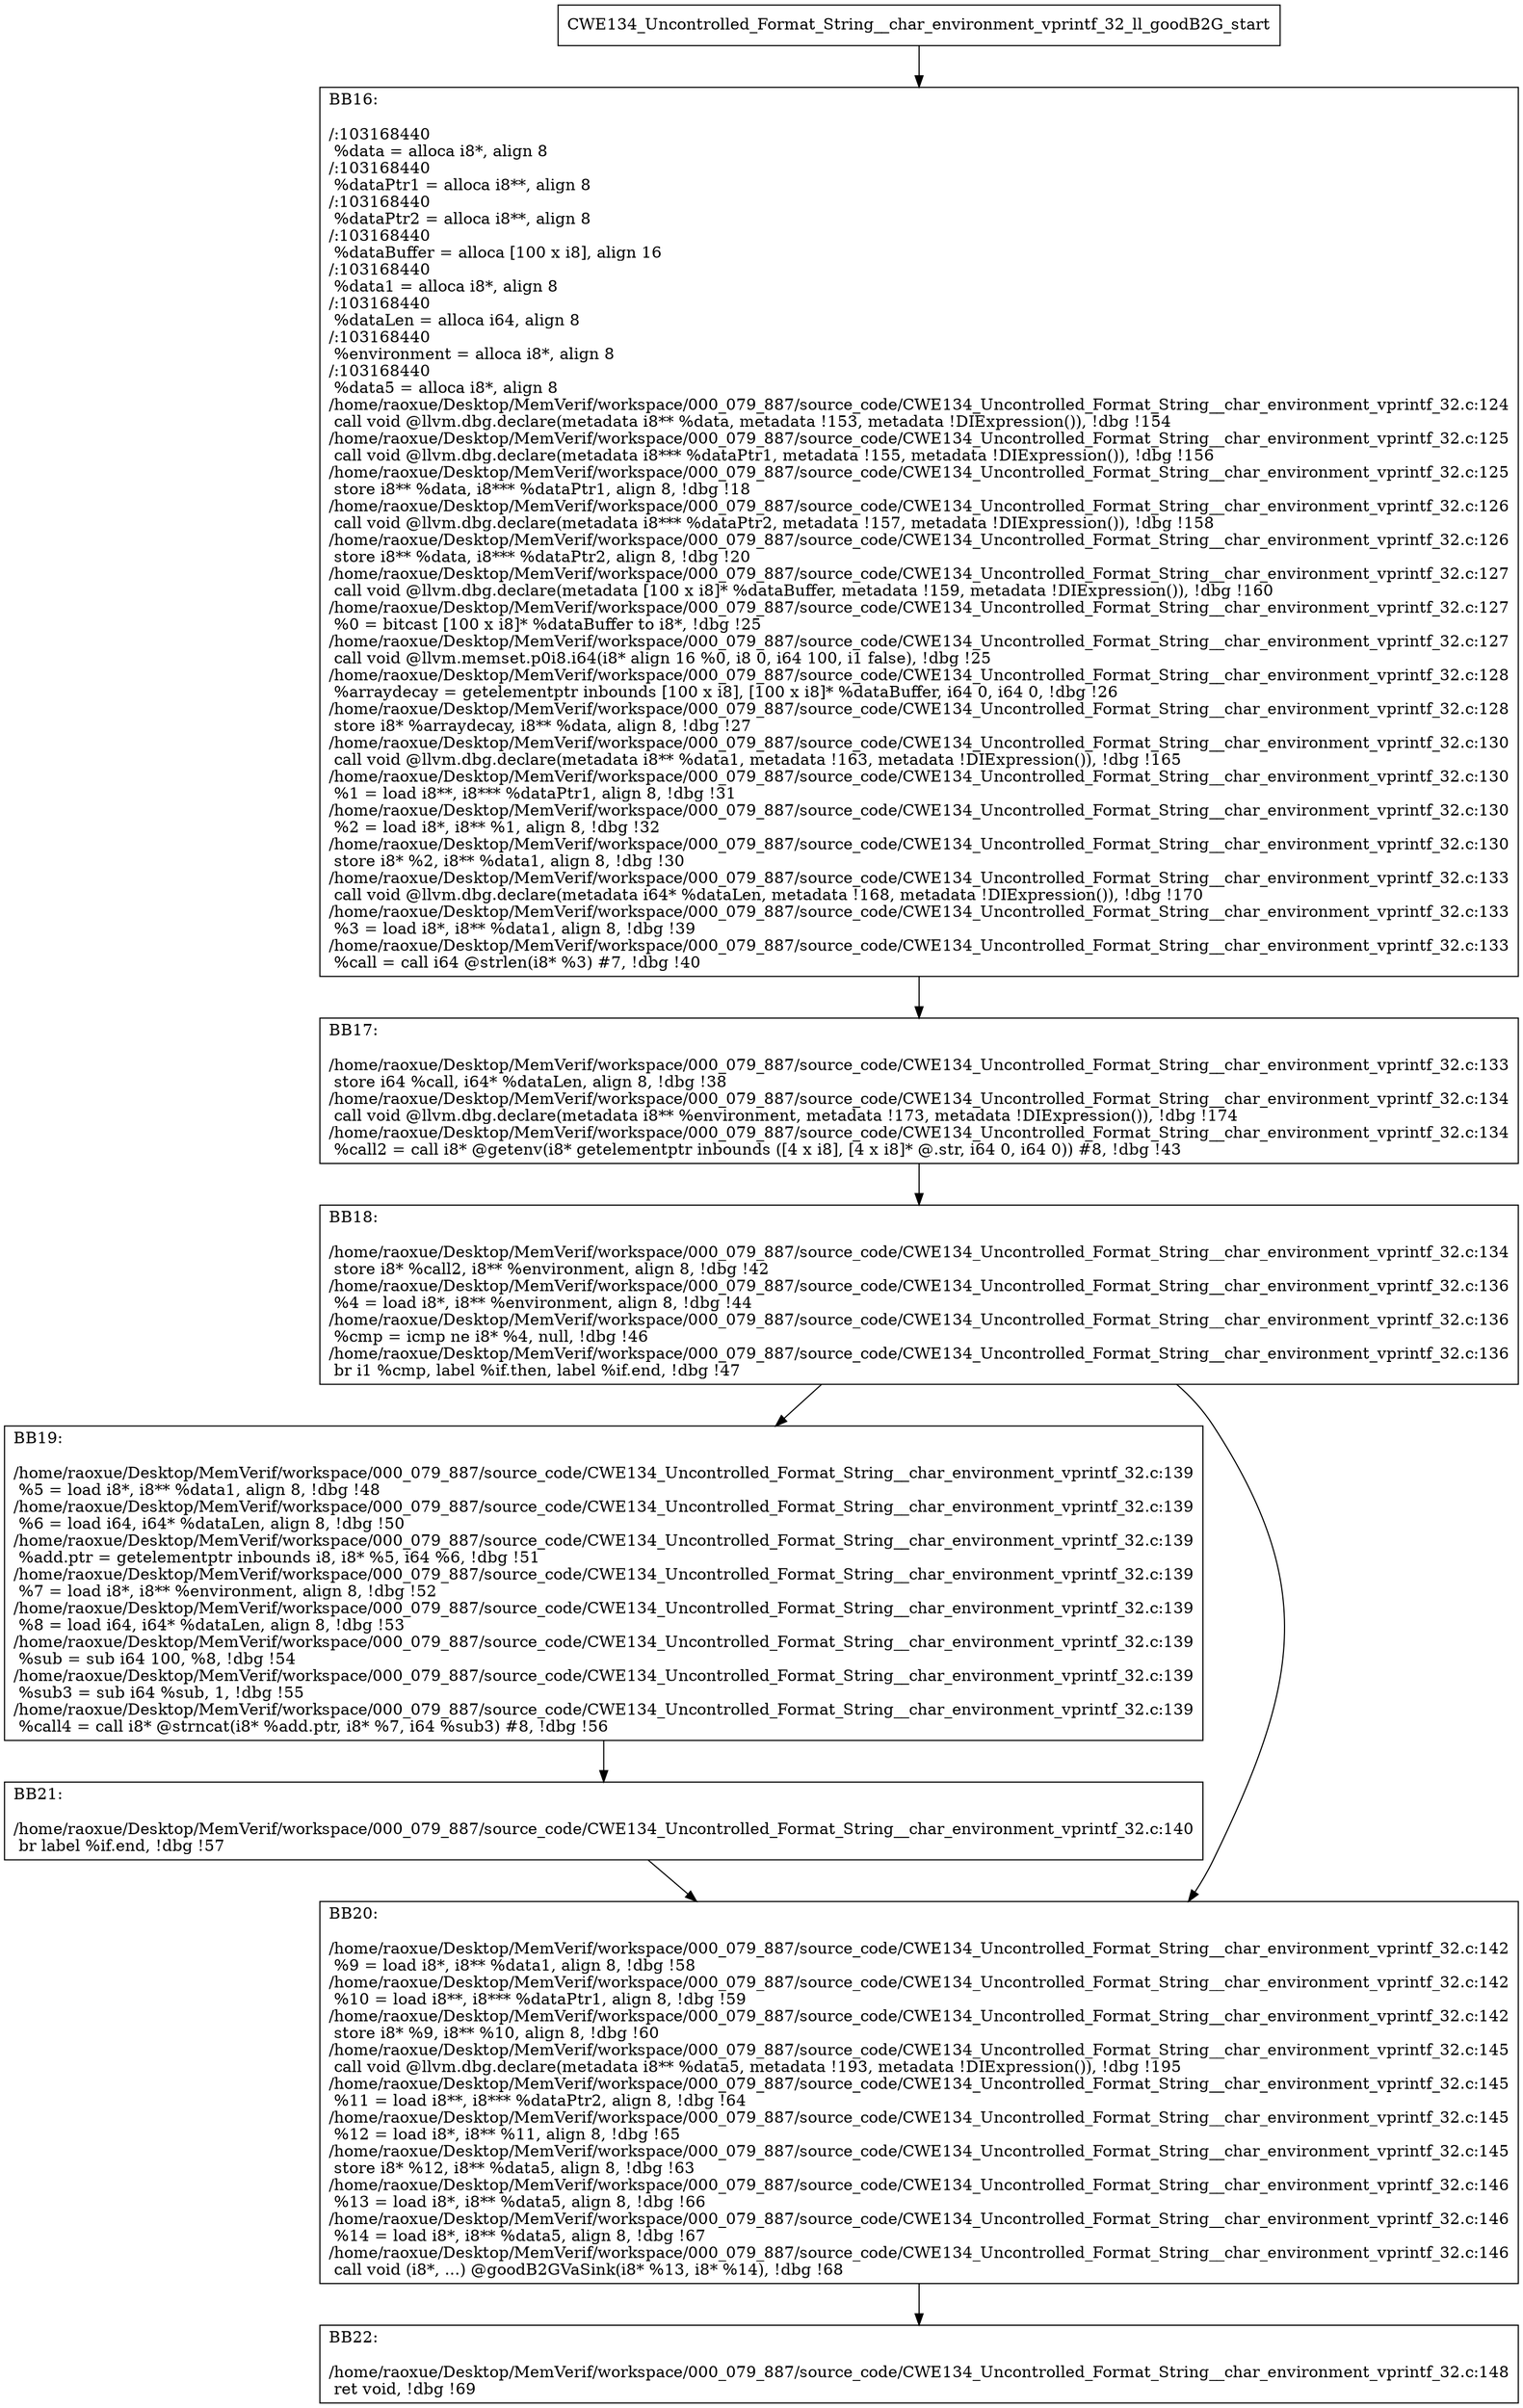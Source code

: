 digraph "CFG for'CWE134_Uncontrolled_Format_String__char_environment_vprintf_32_ll_goodB2G' function" {
	BBCWE134_Uncontrolled_Format_String__char_environment_vprintf_32_ll_goodB2G_start[shape=record,label="{CWE134_Uncontrolled_Format_String__char_environment_vprintf_32_ll_goodB2G_start}"];
	BBCWE134_Uncontrolled_Format_String__char_environment_vprintf_32_ll_goodB2G_start-> CWE134_Uncontrolled_Format_String__char_environment_vprintf_32_ll_goodB2GBB16;
	CWE134_Uncontrolled_Format_String__char_environment_vprintf_32_ll_goodB2GBB16 [shape=record, label="{BB16:\l\l/:103168440\l
  %data = alloca i8*, align 8\l
/:103168440\l
  %dataPtr1 = alloca i8**, align 8\l
/:103168440\l
  %dataPtr2 = alloca i8**, align 8\l
/:103168440\l
  %dataBuffer = alloca [100 x i8], align 16\l
/:103168440\l
  %data1 = alloca i8*, align 8\l
/:103168440\l
  %dataLen = alloca i64, align 8\l
/:103168440\l
  %environment = alloca i8*, align 8\l
/:103168440\l
  %data5 = alloca i8*, align 8\l
/home/raoxue/Desktop/MemVerif/workspace/000_079_887/source_code/CWE134_Uncontrolled_Format_String__char_environment_vprintf_32.c:124\l
  call void @llvm.dbg.declare(metadata i8** %data, metadata !153, metadata !DIExpression()), !dbg !154\l
/home/raoxue/Desktop/MemVerif/workspace/000_079_887/source_code/CWE134_Uncontrolled_Format_String__char_environment_vprintf_32.c:125\l
  call void @llvm.dbg.declare(metadata i8*** %dataPtr1, metadata !155, metadata !DIExpression()), !dbg !156\l
/home/raoxue/Desktop/MemVerif/workspace/000_079_887/source_code/CWE134_Uncontrolled_Format_String__char_environment_vprintf_32.c:125\l
  store i8** %data, i8*** %dataPtr1, align 8, !dbg !18\l
/home/raoxue/Desktop/MemVerif/workspace/000_079_887/source_code/CWE134_Uncontrolled_Format_String__char_environment_vprintf_32.c:126\l
  call void @llvm.dbg.declare(metadata i8*** %dataPtr2, metadata !157, metadata !DIExpression()), !dbg !158\l
/home/raoxue/Desktop/MemVerif/workspace/000_079_887/source_code/CWE134_Uncontrolled_Format_String__char_environment_vprintf_32.c:126\l
  store i8** %data, i8*** %dataPtr2, align 8, !dbg !20\l
/home/raoxue/Desktop/MemVerif/workspace/000_079_887/source_code/CWE134_Uncontrolled_Format_String__char_environment_vprintf_32.c:127\l
  call void @llvm.dbg.declare(metadata [100 x i8]* %dataBuffer, metadata !159, metadata !DIExpression()), !dbg !160\l
/home/raoxue/Desktop/MemVerif/workspace/000_079_887/source_code/CWE134_Uncontrolled_Format_String__char_environment_vprintf_32.c:127\l
  %0 = bitcast [100 x i8]* %dataBuffer to i8*, !dbg !25\l
/home/raoxue/Desktop/MemVerif/workspace/000_079_887/source_code/CWE134_Uncontrolled_Format_String__char_environment_vprintf_32.c:127\l
  call void @llvm.memset.p0i8.i64(i8* align 16 %0, i8 0, i64 100, i1 false), !dbg !25\l
/home/raoxue/Desktop/MemVerif/workspace/000_079_887/source_code/CWE134_Uncontrolled_Format_String__char_environment_vprintf_32.c:128\l
  %arraydecay = getelementptr inbounds [100 x i8], [100 x i8]* %dataBuffer, i64 0, i64 0, !dbg !26\l
/home/raoxue/Desktop/MemVerif/workspace/000_079_887/source_code/CWE134_Uncontrolled_Format_String__char_environment_vprintf_32.c:128\l
  store i8* %arraydecay, i8** %data, align 8, !dbg !27\l
/home/raoxue/Desktop/MemVerif/workspace/000_079_887/source_code/CWE134_Uncontrolled_Format_String__char_environment_vprintf_32.c:130\l
  call void @llvm.dbg.declare(metadata i8** %data1, metadata !163, metadata !DIExpression()), !dbg !165\l
/home/raoxue/Desktop/MemVerif/workspace/000_079_887/source_code/CWE134_Uncontrolled_Format_String__char_environment_vprintf_32.c:130\l
  %1 = load i8**, i8*** %dataPtr1, align 8, !dbg !31\l
/home/raoxue/Desktop/MemVerif/workspace/000_079_887/source_code/CWE134_Uncontrolled_Format_String__char_environment_vprintf_32.c:130\l
  %2 = load i8*, i8** %1, align 8, !dbg !32\l
/home/raoxue/Desktop/MemVerif/workspace/000_079_887/source_code/CWE134_Uncontrolled_Format_String__char_environment_vprintf_32.c:130\l
  store i8* %2, i8** %data1, align 8, !dbg !30\l
/home/raoxue/Desktop/MemVerif/workspace/000_079_887/source_code/CWE134_Uncontrolled_Format_String__char_environment_vprintf_32.c:133\l
  call void @llvm.dbg.declare(metadata i64* %dataLen, metadata !168, metadata !DIExpression()), !dbg !170\l
/home/raoxue/Desktop/MemVerif/workspace/000_079_887/source_code/CWE134_Uncontrolled_Format_String__char_environment_vprintf_32.c:133\l
  %3 = load i8*, i8** %data1, align 8, !dbg !39\l
/home/raoxue/Desktop/MemVerif/workspace/000_079_887/source_code/CWE134_Uncontrolled_Format_String__char_environment_vprintf_32.c:133\l
  %call = call i64 @strlen(i8* %3) #7, !dbg !40\l
}"];
	CWE134_Uncontrolled_Format_String__char_environment_vprintf_32_ll_goodB2GBB16-> CWE134_Uncontrolled_Format_String__char_environment_vprintf_32_ll_goodB2GBB17;
	CWE134_Uncontrolled_Format_String__char_environment_vprintf_32_ll_goodB2GBB17 [shape=record, label="{BB17:\l\l/home/raoxue/Desktop/MemVerif/workspace/000_079_887/source_code/CWE134_Uncontrolled_Format_String__char_environment_vprintf_32.c:133\l
  store i64 %call, i64* %dataLen, align 8, !dbg !38\l
/home/raoxue/Desktop/MemVerif/workspace/000_079_887/source_code/CWE134_Uncontrolled_Format_String__char_environment_vprintf_32.c:134\l
  call void @llvm.dbg.declare(metadata i8** %environment, metadata !173, metadata !DIExpression()), !dbg !174\l
/home/raoxue/Desktop/MemVerif/workspace/000_079_887/source_code/CWE134_Uncontrolled_Format_String__char_environment_vprintf_32.c:134\l
  %call2 = call i8* @getenv(i8* getelementptr inbounds ([4 x i8], [4 x i8]* @.str, i64 0, i64 0)) #8, !dbg !43\l
}"];
	CWE134_Uncontrolled_Format_String__char_environment_vprintf_32_ll_goodB2GBB17-> CWE134_Uncontrolled_Format_String__char_environment_vprintf_32_ll_goodB2GBB18;
	CWE134_Uncontrolled_Format_String__char_environment_vprintf_32_ll_goodB2GBB18 [shape=record, label="{BB18:\l\l/home/raoxue/Desktop/MemVerif/workspace/000_079_887/source_code/CWE134_Uncontrolled_Format_String__char_environment_vprintf_32.c:134\l
  store i8* %call2, i8** %environment, align 8, !dbg !42\l
/home/raoxue/Desktop/MemVerif/workspace/000_079_887/source_code/CWE134_Uncontrolled_Format_String__char_environment_vprintf_32.c:136\l
  %4 = load i8*, i8** %environment, align 8, !dbg !44\l
/home/raoxue/Desktop/MemVerif/workspace/000_079_887/source_code/CWE134_Uncontrolled_Format_String__char_environment_vprintf_32.c:136\l
  %cmp = icmp ne i8* %4, null, !dbg !46\l
/home/raoxue/Desktop/MemVerif/workspace/000_079_887/source_code/CWE134_Uncontrolled_Format_String__char_environment_vprintf_32.c:136\l
  br i1 %cmp, label %if.then, label %if.end, !dbg !47\l
}"];
	CWE134_Uncontrolled_Format_String__char_environment_vprintf_32_ll_goodB2GBB18-> CWE134_Uncontrolled_Format_String__char_environment_vprintf_32_ll_goodB2GBB19;
	CWE134_Uncontrolled_Format_String__char_environment_vprintf_32_ll_goodB2GBB18-> CWE134_Uncontrolled_Format_String__char_environment_vprintf_32_ll_goodB2GBB20;
	CWE134_Uncontrolled_Format_String__char_environment_vprintf_32_ll_goodB2GBB19 [shape=record, label="{BB19:\l\l/home/raoxue/Desktop/MemVerif/workspace/000_079_887/source_code/CWE134_Uncontrolled_Format_String__char_environment_vprintf_32.c:139\l
  %5 = load i8*, i8** %data1, align 8, !dbg !48\l
/home/raoxue/Desktop/MemVerif/workspace/000_079_887/source_code/CWE134_Uncontrolled_Format_String__char_environment_vprintf_32.c:139\l
  %6 = load i64, i64* %dataLen, align 8, !dbg !50\l
/home/raoxue/Desktop/MemVerif/workspace/000_079_887/source_code/CWE134_Uncontrolled_Format_String__char_environment_vprintf_32.c:139\l
  %add.ptr = getelementptr inbounds i8, i8* %5, i64 %6, !dbg !51\l
/home/raoxue/Desktop/MemVerif/workspace/000_079_887/source_code/CWE134_Uncontrolled_Format_String__char_environment_vprintf_32.c:139\l
  %7 = load i8*, i8** %environment, align 8, !dbg !52\l
/home/raoxue/Desktop/MemVerif/workspace/000_079_887/source_code/CWE134_Uncontrolled_Format_String__char_environment_vprintf_32.c:139\l
  %8 = load i64, i64* %dataLen, align 8, !dbg !53\l
/home/raoxue/Desktop/MemVerif/workspace/000_079_887/source_code/CWE134_Uncontrolled_Format_String__char_environment_vprintf_32.c:139\l
  %sub = sub i64 100, %8, !dbg !54\l
/home/raoxue/Desktop/MemVerif/workspace/000_079_887/source_code/CWE134_Uncontrolled_Format_String__char_environment_vprintf_32.c:139\l
  %sub3 = sub i64 %sub, 1, !dbg !55\l
/home/raoxue/Desktop/MemVerif/workspace/000_079_887/source_code/CWE134_Uncontrolled_Format_String__char_environment_vprintf_32.c:139\l
  %call4 = call i8* @strncat(i8* %add.ptr, i8* %7, i64 %sub3) #8, !dbg !56\l
}"];
	CWE134_Uncontrolled_Format_String__char_environment_vprintf_32_ll_goodB2GBB19-> CWE134_Uncontrolled_Format_String__char_environment_vprintf_32_ll_goodB2GBB21;
	CWE134_Uncontrolled_Format_String__char_environment_vprintf_32_ll_goodB2GBB21 [shape=record, label="{BB21:\l\l/home/raoxue/Desktop/MemVerif/workspace/000_079_887/source_code/CWE134_Uncontrolled_Format_String__char_environment_vprintf_32.c:140\l
  br label %if.end, !dbg !57\l
}"];
	CWE134_Uncontrolled_Format_String__char_environment_vprintf_32_ll_goodB2GBB21-> CWE134_Uncontrolled_Format_String__char_environment_vprintf_32_ll_goodB2GBB20;
	CWE134_Uncontrolled_Format_String__char_environment_vprintf_32_ll_goodB2GBB20 [shape=record, label="{BB20:\l\l/home/raoxue/Desktop/MemVerif/workspace/000_079_887/source_code/CWE134_Uncontrolled_Format_String__char_environment_vprintf_32.c:142\l
  %9 = load i8*, i8** %data1, align 8, !dbg !58\l
/home/raoxue/Desktop/MemVerif/workspace/000_079_887/source_code/CWE134_Uncontrolled_Format_String__char_environment_vprintf_32.c:142\l
  %10 = load i8**, i8*** %dataPtr1, align 8, !dbg !59\l
/home/raoxue/Desktop/MemVerif/workspace/000_079_887/source_code/CWE134_Uncontrolled_Format_String__char_environment_vprintf_32.c:142\l
  store i8* %9, i8** %10, align 8, !dbg !60\l
/home/raoxue/Desktop/MemVerif/workspace/000_079_887/source_code/CWE134_Uncontrolled_Format_String__char_environment_vprintf_32.c:145\l
  call void @llvm.dbg.declare(metadata i8** %data5, metadata !193, metadata !DIExpression()), !dbg !195\l
/home/raoxue/Desktop/MemVerif/workspace/000_079_887/source_code/CWE134_Uncontrolled_Format_String__char_environment_vprintf_32.c:145\l
  %11 = load i8**, i8*** %dataPtr2, align 8, !dbg !64\l
/home/raoxue/Desktop/MemVerif/workspace/000_079_887/source_code/CWE134_Uncontrolled_Format_String__char_environment_vprintf_32.c:145\l
  %12 = load i8*, i8** %11, align 8, !dbg !65\l
/home/raoxue/Desktop/MemVerif/workspace/000_079_887/source_code/CWE134_Uncontrolled_Format_String__char_environment_vprintf_32.c:145\l
  store i8* %12, i8** %data5, align 8, !dbg !63\l
/home/raoxue/Desktop/MemVerif/workspace/000_079_887/source_code/CWE134_Uncontrolled_Format_String__char_environment_vprintf_32.c:146\l
  %13 = load i8*, i8** %data5, align 8, !dbg !66\l
/home/raoxue/Desktop/MemVerif/workspace/000_079_887/source_code/CWE134_Uncontrolled_Format_String__char_environment_vprintf_32.c:146\l
  %14 = load i8*, i8** %data5, align 8, !dbg !67\l
/home/raoxue/Desktop/MemVerif/workspace/000_079_887/source_code/CWE134_Uncontrolled_Format_String__char_environment_vprintf_32.c:146\l
  call void (i8*, ...) @goodB2GVaSink(i8* %13, i8* %14), !dbg !68\l
}"];
	CWE134_Uncontrolled_Format_String__char_environment_vprintf_32_ll_goodB2GBB20-> CWE134_Uncontrolled_Format_String__char_environment_vprintf_32_ll_goodB2GBB22;
	CWE134_Uncontrolled_Format_String__char_environment_vprintf_32_ll_goodB2GBB22 [shape=record, label="{BB22:\l\l/home/raoxue/Desktop/MemVerif/workspace/000_079_887/source_code/CWE134_Uncontrolled_Format_String__char_environment_vprintf_32.c:148\l
  ret void, !dbg !69\l
}"];
}
